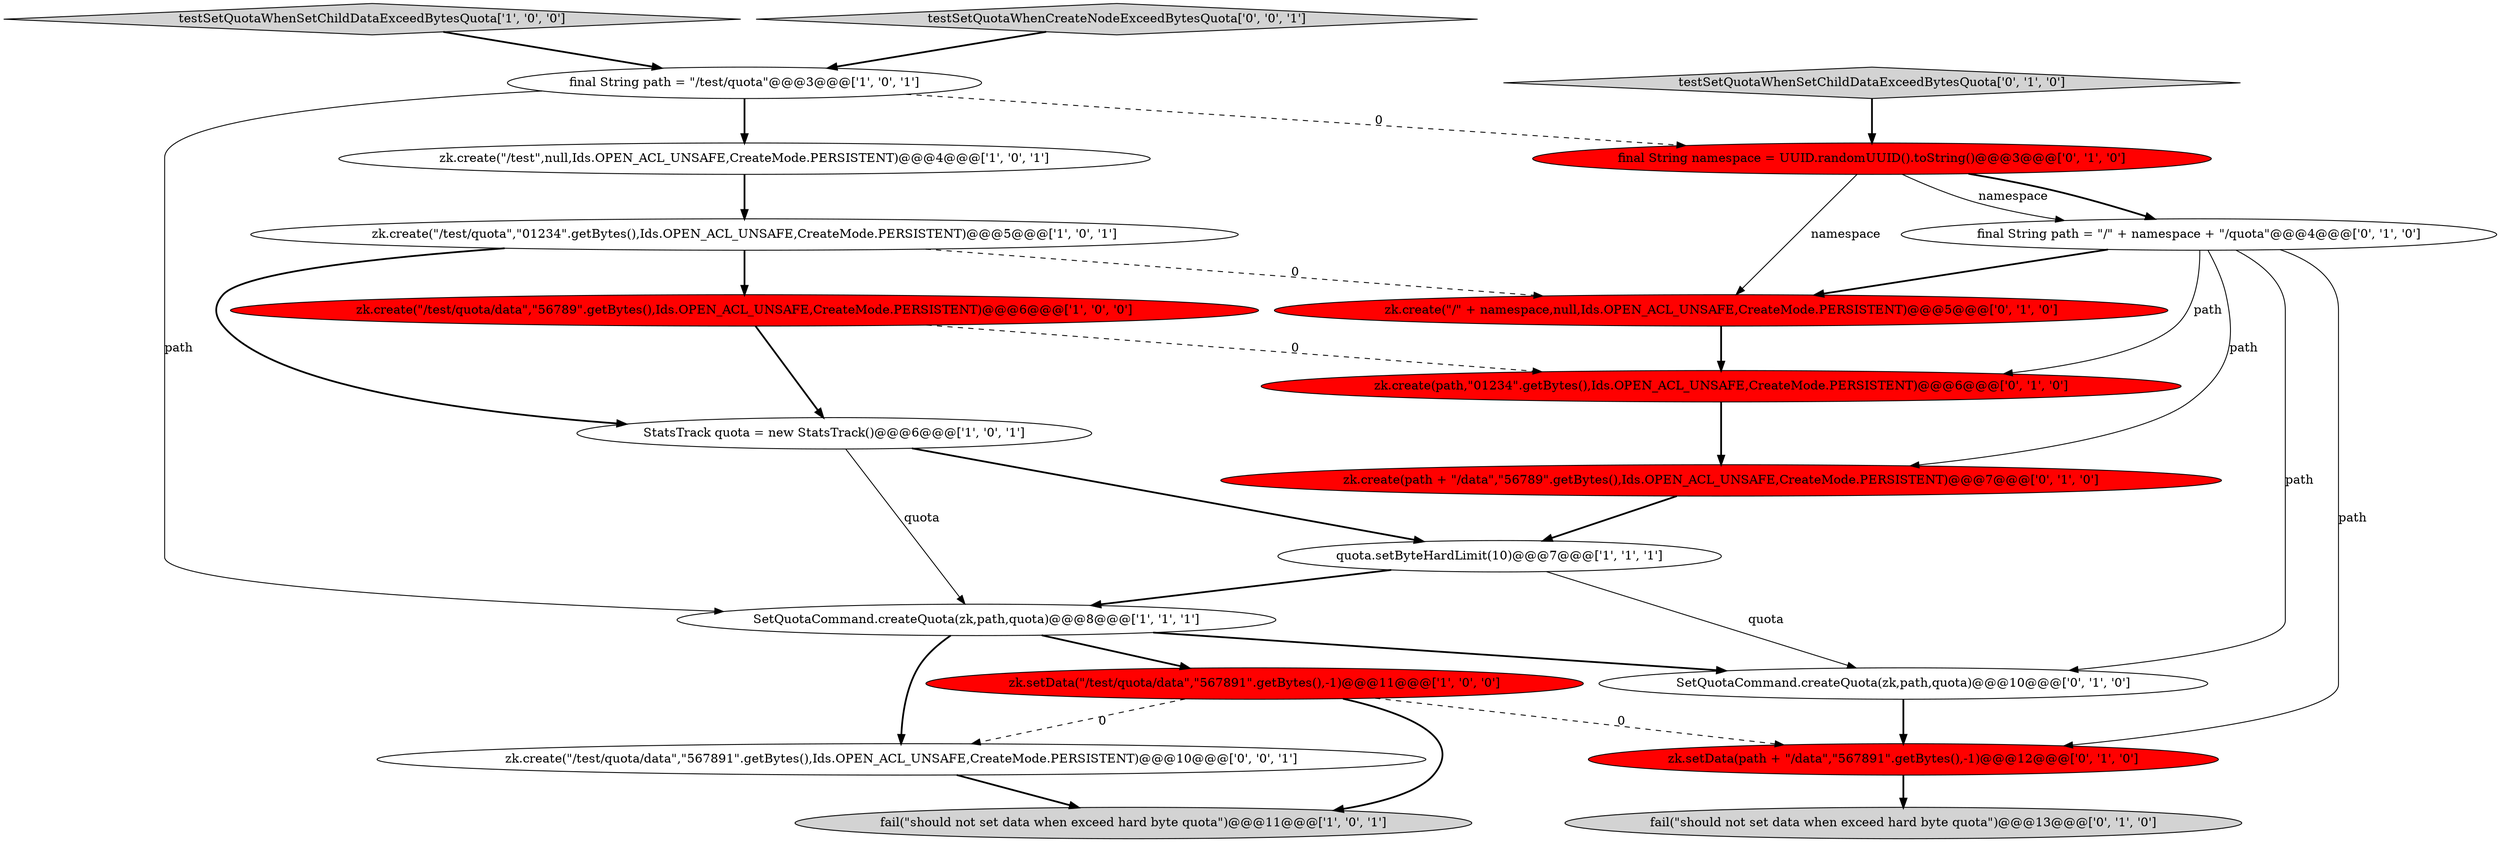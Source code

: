 digraph {
0 [style = filled, label = "testSetQuotaWhenSetChildDataExceedBytesQuota['1', '0', '0']", fillcolor = lightgray, shape = diamond image = "AAA0AAABBB1BBB"];
13 [style = filled, label = "zk.create(path,\"01234\".getBytes(),Ids.OPEN_ACL_UNSAFE,CreateMode.PERSISTENT)@@@6@@@['0', '1', '0']", fillcolor = red, shape = ellipse image = "AAA1AAABBB2BBB"];
15 [style = filled, label = "zk.create(\"/\" + namespace,null,Ids.OPEN_ACL_UNSAFE,CreateMode.PERSISTENT)@@@5@@@['0', '1', '0']", fillcolor = red, shape = ellipse image = "AAA1AAABBB2BBB"];
10 [style = filled, label = "zk.setData(path + \"/data\",\"567891\".getBytes(),-1)@@@12@@@['0', '1', '0']", fillcolor = red, shape = ellipse image = "AAA1AAABBB2BBB"];
16 [style = filled, label = "final String path = \"/\" + namespace + \"/quota\"@@@4@@@['0', '1', '0']", fillcolor = white, shape = ellipse image = "AAA0AAABBB2BBB"];
18 [style = filled, label = "SetQuotaCommand.createQuota(zk,path,quota)@@@10@@@['0', '1', '0']", fillcolor = white, shape = ellipse image = "AAA0AAABBB2BBB"];
4 [style = filled, label = "zk.setData(\"/test/quota/data\",\"567891\".getBytes(),-1)@@@11@@@['1', '0', '0']", fillcolor = red, shape = ellipse image = "AAA1AAABBB1BBB"];
5 [style = filled, label = "quota.setByteHardLimit(10)@@@7@@@['1', '1', '1']", fillcolor = white, shape = ellipse image = "AAA0AAABBB1BBB"];
20 [style = filled, label = "testSetQuotaWhenCreateNodeExceedBytesQuota['0', '0', '1']", fillcolor = lightgray, shape = diamond image = "AAA0AAABBB3BBB"];
17 [style = filled, label = "zk.create(path + \"/data\",\"56789\".getBytes(),Ids.OPEN_ACL_UNSAFE,CreateMode.PERSISTENT)@@@7@@@['0', '1', '0']", fillcolor = red, shape = ellipse image = "AAA1AAABBB2BBB"];
7 [style = filled, label = "zk.create(\"/test\",null,Ids.OPEN_ACL_UNSAFE,CreateMode.PERSISTENT)@@@4@@@['1', '0', '1']", fillcolor = white, shape = ellipse image = "AAA0AAABBB1BBB"];
1 [style = filled, label = "SetQuotaCommand.createQuota(zk,path,quota)@@@8@@@['1', '1', '1']", fillcolor = white, shape = ellipse image = "AAA0AAABBB1BBB"];
2 [style = filled, label = "final String path = \"/test/quota\"@@@3@@@['1', '0', '1']", fillcolor = white, shape = ellipse image = "AAA0AAABBB1BBB"];
6 [style = filled, label = "zk.create(\"/test/quota/data\",\"56789\".getBytes(),Ids.OPEN_ACL_UNSAFE,CreateMode.PERSISTENT)@@@6@@@['1', '0', '0']", fillcolor = red, shape = ellipse image = "AAA1AAABBB1BBB"];
11 [style = filled, label = "fail(\"should not set data when exceed hard byte quota\")@@@13@@@['0', '1', '0']", fillcolor = lightgray, shape = ellipse image = "AAA0AAABBB2BBB"];
14 [style = filled, label = "testSetQuotaWhenSetChildDataExceedBytesQuota['0', '1', '0']", fillcolor = lightgray, shape = diamond image = "AAA0AAABBB2BBB"];
8 [style = filled, label = "fail(\"should not set data when exceed hard byte quota\")@@@11@@@['1', '0', '1']", fillcolor = lightgray, shape = ellipse image = "AAA0AAABBB1BBB"];
19 [style = filled, label = "zk.create(\"/test/quota/data\",\"567891\".getBytes(),Ids.OPEN_ACL_UNSAFE,CreateMode.PERSISTENT)@@@10@@@['0', '0', '1']", fillcolor = white, shape = ellipse image = "AAA0AAABBB3BBB"];
12 [style = filled, label = "final String namespace = UUID.randomUUID().toString()@@@3@@@['0', '1', '0']", fillcolor = red, shape = ellipse image = "AAA1AAABBB2BBB"];
9 [style = filled, label = "zk.create(\"/test/quota\",\"01234\".getBytes(),Ids.OPEN_ACL_UNSAFE,CreateMode.PERSISTENT)@@@5@@@['1', '0', '1']", fillcolor = white, shape = ellipse image = "AAA0AAABBB1BBB"];
3 [style = filled, label = "StatsTrack quota = new StatsTrack()@@@6@@@['1', '0', '1']", fillcolor = white, shape = ellipse image = "AAA0AAABBB1BBB"];
6->3 [style = bold, label=""];
16->15 [style = bold, label=""];
1->4 [style = bold, label=""];
17->5 [style = bold, label=""];
15->13 [style = bold, label=""];
16->17 [style = solid, label="path"];
16->18 [style = solid, label="path"];
0->2 [style = bold, label=""];
3->1 [style = solid, label="quota"];
5->18 [style = solid, label="quota"];
1->18 [style = bold, label=""];
12->16 [style = bold, label=""];
19->8 [style = bold, label=""];
9->6 [style = bold, label=""];
20->2 [style = bold, label=""];
7->9 [style = bold, label=""];
5->1 [style = bold, label=""];
13->17 [style = bold, label=""];
2->12 [style = dashed, label="0"];
3->5 [style = bold, label=""];
6->13 [style = dashed, label="0"];
18->10 [style = bold, label=""];
14->12 [style = bold, label=""];
2->1 [style = solid, label="path"];
9->3 [style = bold, label=""];
4->8 [style = bold, label=""];
4->19 [style = dashed, label="0"];
16->10 [style = solid, label="path"];
12->16 [style = solid, label="namespace"];
2->7 [style = bold, label=""];
16->13 [style = solid, label="path"];
1->19 [style = bold, label=""];
4->10 [style = dashed, label="0"];
12->15 [style = solid, label="namespace"];
9->15 [style = dashed, label="0"];
10->11 [style = bold, label=""];
}
